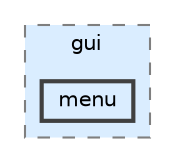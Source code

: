 digraph "src/editor/gui/menu"
{
 // LATEX_PDF_SIZE
  bgcolor="transparent";
  edge [fontname=Helvetica,fontsize=10,labelfontname=Helvetica,labelfontsize=10];
  node [fontname=Helvetica,fontsize=10,shape=box,height=0.2,width=0.4];
  compound=true
  subgraph clusterdir_7663e2ed18a70e7b5879334579974b56 {
    graph [ bgcolor="#daedff", pencolor="grey50", label="gui", fontname=Helvetica,fontsize=10 style="filled,dashed", URL="dir_7663e2ed18a70e7b5879334579974b56.html",tooltip=""]
  dir_3a9a0319c66b456f548100e3837786c4 [label="menu", fillcolor="#daedff", color="grey25", style="filled,bold", URL="dir_3a9a0319c66b456f548100e3837786c4.html",tooltip=""];
  }
}

